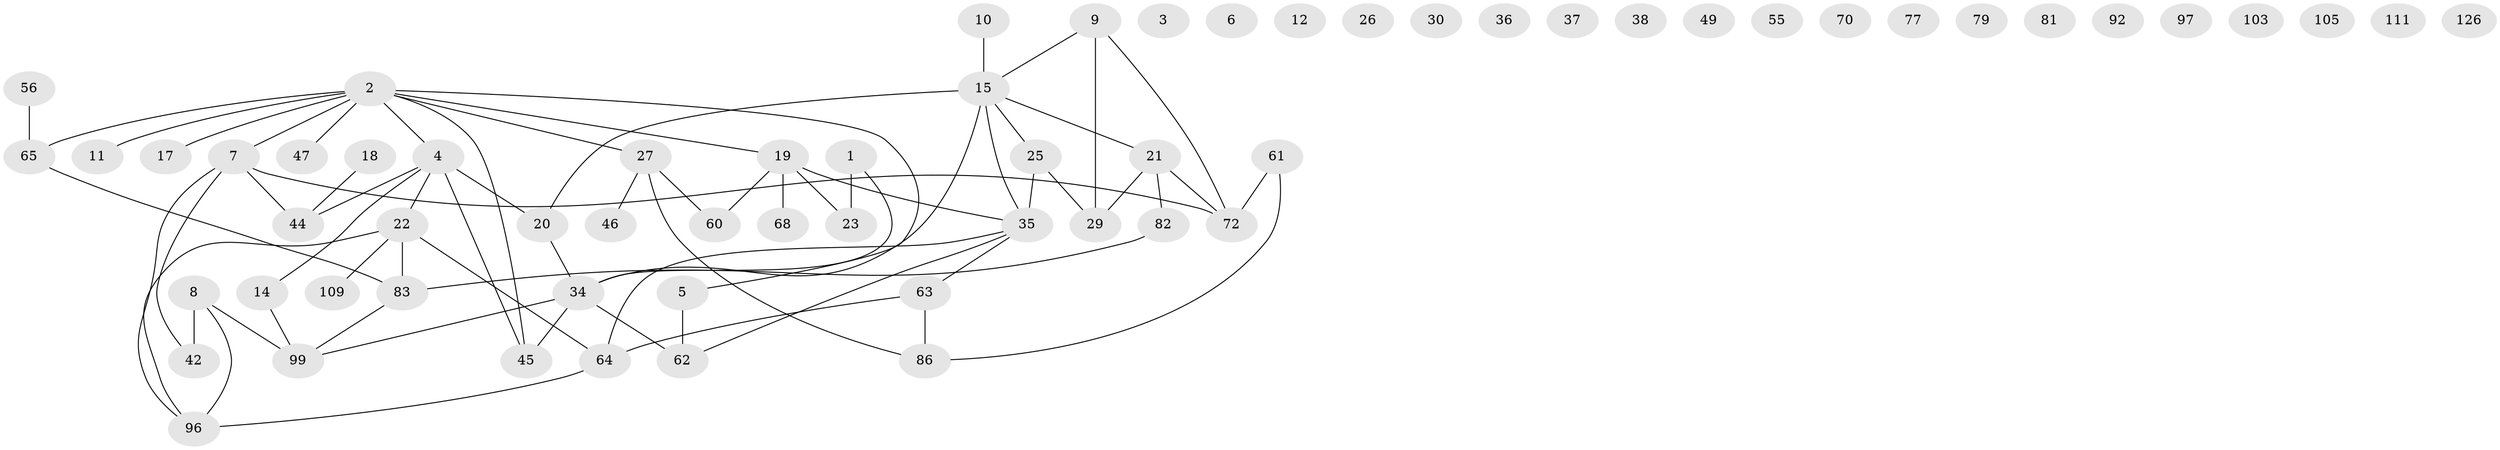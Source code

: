 // original degree distribution, {2: 0.2698412698412698, 0: 0.1349206349206349, 4: 0.0873015873015873, 3: 0.24603174603174602, 1: 0.20634920634920634, 5: 0.031746031746031744, 6: 0.015873015873015872, 7: 0.007936507936507936}
// Generated by graph-tools (version 1.1) at 2025/12/03/09/25 04:12:54]
// undirected, 63 vertices, 68 edges
graph export_dot {
graph [start="1"]
  node [color=gray90,style=filled];
  1 [super="+67"];
  2 [super="+32+74"];
  3;
  4 [super="+33+28+71"];
  5;
  6;
  7 [super="+13+31+91"];
  8 [super="+116"];
  9;
  10;
  11;
  12;
  14 [super="+40"];
  15 [super="+69+16+41+104"];
  17 [super="+57"];
  18 [super="+66"];
  19 [super="+85"];
  20 [super="+58"];
  21 [super="+76"];
  22 [super="+24+101"];
  23;
  25 [super="+115+75+43"];
  26;
  27 [super="+50"];
  29;
  30;
  34 [super="+54+107"];
  35 [super="+100"];
  36 [super="+112"];
  37;
  38;
  42;
  44 [super="+48"];
  45 [super="+52"];
  46;
  47;
  49;
  55;
  56;
  60;
  61;
  62;
  63;
  64 [super="+78+87+90"];
  65 [super="+119+121"];
  68;
  70;
  72 [super="+73"];
  77 [super="+124"];
  79;
  81 [super="+93"];
  82;
  83 [super="+98"];
  86;
  92;
  96;
  97;
  99 [super="+114"];
  103;
  105;
  109 [super="+110"];
  111;
  126;
  1 -- 34;
  1 -- 23;
  2 -- 65;
  2 -- 11;
  2 -- 19;
  2 -- 17;
  2 -- 4;
  2 -- 5;
  2 -- 7;
  2 -- 27;
  2 -- 47;
  2 -- 45;
  4 -- 20 [weight=2];
  4 -- 45;
  4 -- 22;
  4 -- 44;
  4 -- 14;
  5 -- 62;
  7 -- 96;
  7 -- 72;
  7 -- 42;
  7 -- 44;
  8 -- 96;
  8 -- 99;
  8 -- 42;
  9 -- 29;
  9 -- 15;
  9 -- 72;
  10 -- 15;
  14 -- 99 [weight=2];
  15 -- 35;
  15 -- 21;
  15 -- 34 [weight=2];
  15 -- 20;
  15 -- 25;
  18 -- 44;
  19 -- 68;
  19 -- 35;
  19 -- 23;
  19 -- 60;
  20 -- 34;
  21 -- 82;
  21 -- 72;
  21 -- 29;
  22 -- 96;
  22 -- 64;
  22 -- 109;
  22 -- 83;
  25 -- 29;
  25 -- 35;
  27 -- 46;
  27 -- 60;
  27 -- 86;
  34 -- 99;
  34 -- 62;
  34 -- 45;
  35 -- 64;
  35 -- 63;
  35 -- 62;
  56 -- 65;
  61 -- 86;
  61 -- 72;
  63 -- 86;
  63 -- 64;
  64 -- 96;
  65 -- 83;
  82 -- 83;
  83 -- 99;
}
